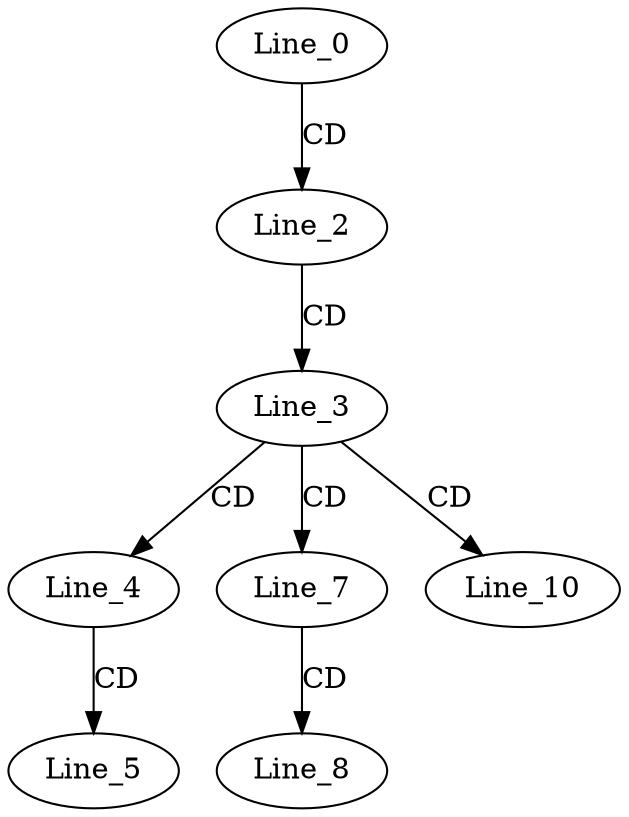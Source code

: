 digraph G {
  Line_0;
  Line_2;
  Line_3;
  Line_4;
  Line_5;
  Line_7;
  Line_8;
  Line_10;
  Line_10;
  Line_10;
  Line_10;
  Line_10;
  Line_10;
  Line_10;
  Line_0 -> Line_2 [ label="CD" ];
  Line_2 -> Line_3 [ label="CD" ];
  Line_3 -> Line_4 [ label="CD" ];
  Line_4 -> Line_5 [ label="CD" ];
  Line_3 -> Line_7 [ label="CD" ];
  Line_7 -> Line_8 [ label="CD" ];
  Line_3 -> Line_10 [ label="CD" ];
}
